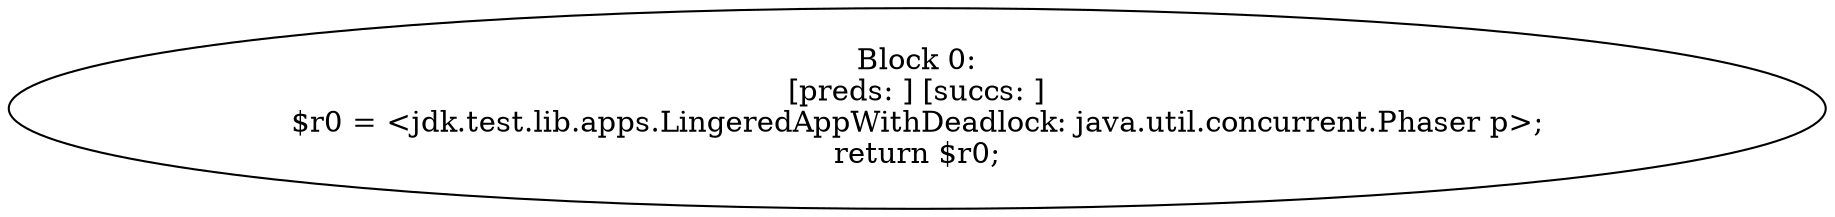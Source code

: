 digraph "unitGraph" {
    "Block 0:
[preds: ] [succs: ]
$r0 = <jdk.test.lib.apps.LingeredAppWithDeadlock: java.util.concurrent.Phaser p>;
return $r0;
"
}
